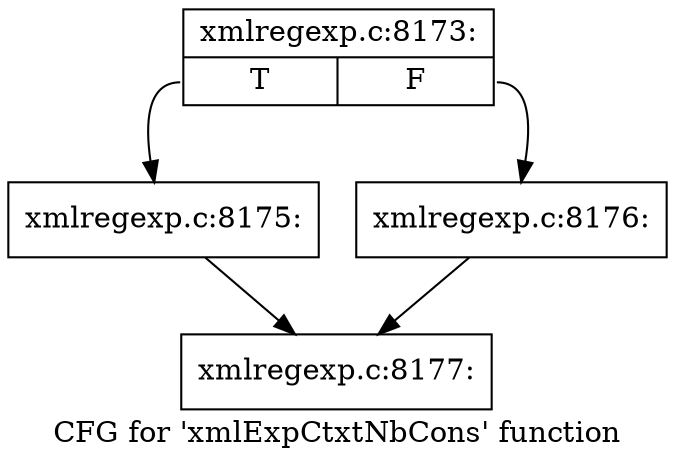 digraph "CFG for 'xmlExpCtxtNbCons' function" {
	label="CFG for 'xmlExpCtxtNbCons' function";

	Node0x563d9d6ca000 [shape=record,label="{xmlregexp.c:8173:|{<s0>T|<s1>F}}"];
	Node0x563d9d6ca000:s0 -> Node0x563d9d6002f0;
	Node0x563d9d6ca000:s1 -> Node0x563d9d1ef640;
	Node0x563d9d6002f0 [shape=record,label="{xmlregexp.c:8175:}"];
	Node0x563d9d6002f0 -> Node0x563d9d6d63b0;
	Node0x563d9d1ef640 [shape=record,label="{xmlregexp.c:8176:}"];
	Node0x563d9d1ef640 -> Node0x563d9d6d63b0;
	Node0x563d9d6d63b0 [shape=record,label="{xmlregexp.c:8177:}"];
}
